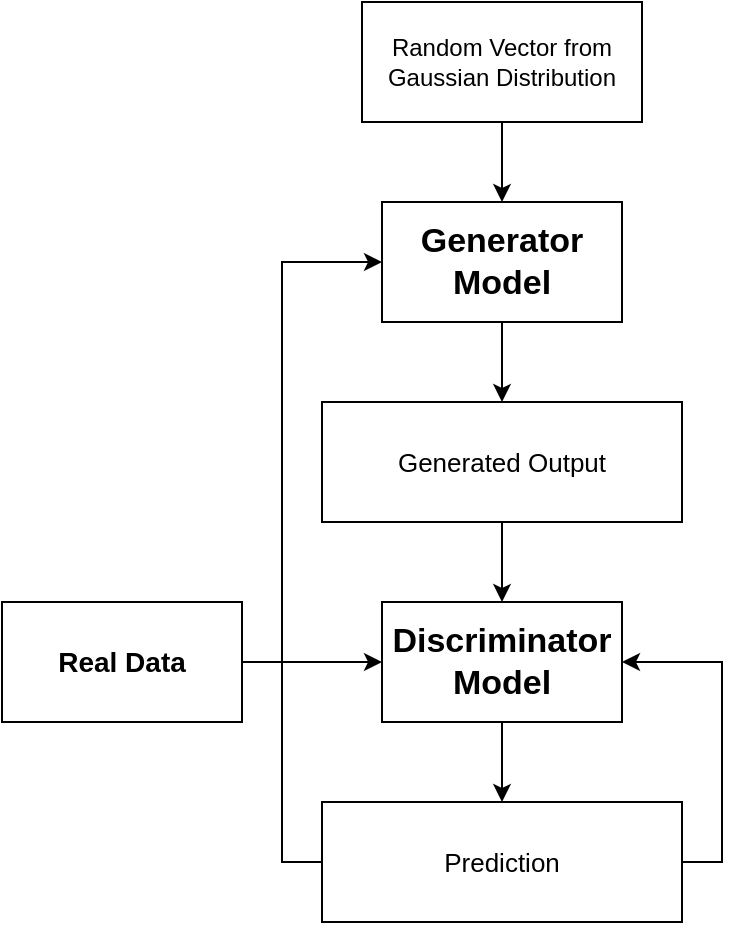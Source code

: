 <mxfile version="13.0.8" type="onedrive"><diagram id="Pt8RJBXyH_k1oCRDEMwT" name="Page-1"><mxGraphModel dx="972" dy="588" grid="1" gridSize="10" guides="1" tooltips="1" connect="1" arrows="1" fold="1" page="1" pageScale="1" pageWidth="850" pageHeight="1100" math="0" shadow="0"><root><mxCell id="0"/><mxCell id="1" parent="0"/><mxCell id="U6JSRccFdFoSxhzYENZa-4" style="edgeStyle=orthogonalEdgeStyle;rounded=0;orthogonalLoop=1;jettySize=auto;html=1;exitX=0.5;exitY=1;exitDx=0;exitDy=0;entryX=0.5;entryY=0;entryDx=0;entryDy=0;" parent="1" source="U6JSRccFdFoSxhzYENZa-1" target="U6JSRccFdFoSxhzYENZa-2" edge="1"><mxGeometry relative="1" as="geometry"/></mxCell><mxCell id="U6JSRccFdFoSxhzYENZa-1" value="Random Vector from Gaussian Distribution" style="rounded=0;whiteSpace=wrap;html=1;" parent="1" vertex="1"><mxGeometry x="350" y="120" width="140" height="60" as="geometry"/></mxCell><mxCell id="U6JSRccFdFoSxhzYENZa-6" style="edgeStyle=orthogonalEdgeStyle;rounded=0;orthogonalLoop=1;jettySize=auto;html=1;exitX=0.5;exitY=1;exitDx=0;exitDy=0;entryX=0.5;entryY=0;entryDx=0;entryDy=0;" parent="1" source="U6JSRccFdFoSxhzYENZa-2" target="U6JSRccFdFoSxhzYENZa-5" edge="1"><mxGeometry relative="1" as="geometry"/></mxCell><mxCell id="U6JSRccFdFoSxhzYENZa-2" value="&lt;h3&gt;&lt;b&gt;&lt;font style=&quot;font-size: 17px&quot;&gt;Generator Model&lt;/font&gt;&lt;/b&gt;&lt;/h3&gt;" style="rounded=0;whiteSpace=wrap;html=1;" parent="1" vertex="1"><mxGeometry x="360" y="220" width="120" height="60" as="geometry"/></mxCell><mxCell id="U6JSRccFdFoSxhzYENZa-14" style="edgeStyle=orthogonalEdgeStyle;rounded=0;orthogonalLoop=1;jettySize=auto;html=1;exitX=0.5;exitY=1;exitDx=0;exitDy=0;entryX=0.5;entryY=0;entryDx=0;entryDy=0;" parent="1" source="U6JSRccFdFoSxhzYENZa-5" target="U6JSRccFdFoSxhzYENZa-12" edge="1"><mxGeometry relative="1" as="geometry"><mxPoint x="420" y="420" as="targetPoint"/></mxGeometry></mxCell><mxCell id="U6JSRccFdFoSxhzYENZa-5" value="&lt;font style=&quot;font-size: 13px&quot;&gt;Generated Output&lt;/font&gt;" style="rounded=0;whiteSpace=wrap;html=1;" parent="1" vertex="1"><mxGeometry x="330" y="320" width="180" height="60" as="geometry"/></mxCell><mxCell id="U6JSRccFdFoSxhzYENZa-11" style="edgeStyle=orthogonalEdgeStyle;rounded=0;orthogonalLoop=1;jettySize=auto;html=1;exitX=0.5;exitY=1;exitDx=0;exitDy=0;entryX=0.5;entryY=0;entryDx=0;entryDy=0;" parent="1" source="U6JSRccFdFoSxhzYENZa-12" target="U6JSRccFdFoSxhzYENZa-13" edge="1"><mxGeometry relative="1" as="geometry"/></mxCell><mxCell id="U6JSRccFdFoSxhzYENZa-12" value="&lt;h3&gt;&lt;b&gt;&lt;font style=&quot;font-size: 17px&quot;&gt;Discriminator Model&lt;/font&gt;&lt;/b&gt;&lt;/h3&gt;" style="rounded=0;whiteSpace=wrap;html=1;" parent="1" vertex="1"><mxGeometry x="360" y="420" width="120" height="60" as="geometry"/></mxCell><mxCell id="U6JSRccFdFoSxhzYENZa-15" style="edgeStyle=orthogonalEdgeStyle;rounded=0;orthogonalLoop=1;jettySize=auto;html=1;exitX=1;exitY=0.5;exitDx=0;exitDy=0;entryX=1;entryY=0.5;entryDx=0;entryDy=0;" parent="1" source="U6JSRccFdFoSxhzYENZa-13" target="U6JSRccFdFoSxhzYENZa-12" edge="1"><mxGeometry relative="1" as="geometry"/></mxCell><mxCell id="U6JSRccFdFoSxhzYENZa-16" style="edgeStyle=orthogonalEdgeStyle;rounded=0;orthogonalLoop=1;jettySize=auto;html=1;exitX=0;exitY=0.5;exitDx=0;exitDy=0;entryX=0;entryY=0.5;entryDx=0;entryDy=0;" parent="1" source="U6JSRccFdFoSxhzYENZa-13" target="U6JSRccFdFoSxhzYENZa-2" edge="1"><mxGeometry relative="1" as="geometry"/></mxCell><mxCell id="U6JSRccFdFoSxhzYENZa-13" value="&lt;font style=&quot;font-size: 13px&quot;&gt;Prediction&lt;/font&gt;" style="rounded=0;whiteSpace=wrap;html=1;" parent="1" vertex="1"><mxGeometry x="330" y="520" width="180" height="60" as="geometry"/></mxCell><mxCell id="6-rjvaBz0cB70rrl8AxV-9" style="edgeStyle=orthogonalEdgeStyle;rounded=0;orthogonalLoop=1;jettySize=auto;html=1;exitX=1;exitY=0.5;exitDx=0;exitDy=0;entryX=0;entryY=0.5;entryDx=0;entryDy=0;" parent="1" source="6-rjvaBz0cB70rrl8AxV-8" target="U6JSRccFdFoSxhzYENZa-12" edge="1"><mxGeometry relative="1" as="geometry"/></mxCell><mxCell id="6-rjvaBz0cB70rrl8AxV-8" value="&lt;b&gt;&lt;font style=&quot;font-size: 14px&quot;&gt;Real Data&lt;/font&gt;&lt;/b&gt;" style="rounded=0;whiteSpace=wrap;html=1;" parent="1" vertex="1"><mxGeometry x="170" y="420" width="120" height="60" as="geometry"/></mxCell></root></mxGraphModel></diagram></mxfile>
